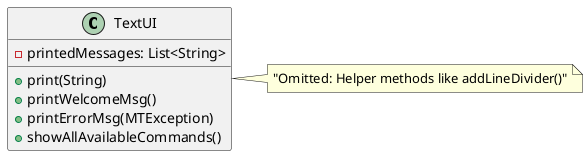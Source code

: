 @startuml TextUI_ClassDiagram
class TextUI {
  - printedMessages: List<String>
  + print(String)
  + printWelcomeMsg()
  + printErrorMsg(MTException)
  + showAllAvailableCommands()
}
note right: "Omitted: Helper methods like addLineDivider()"
@enduml